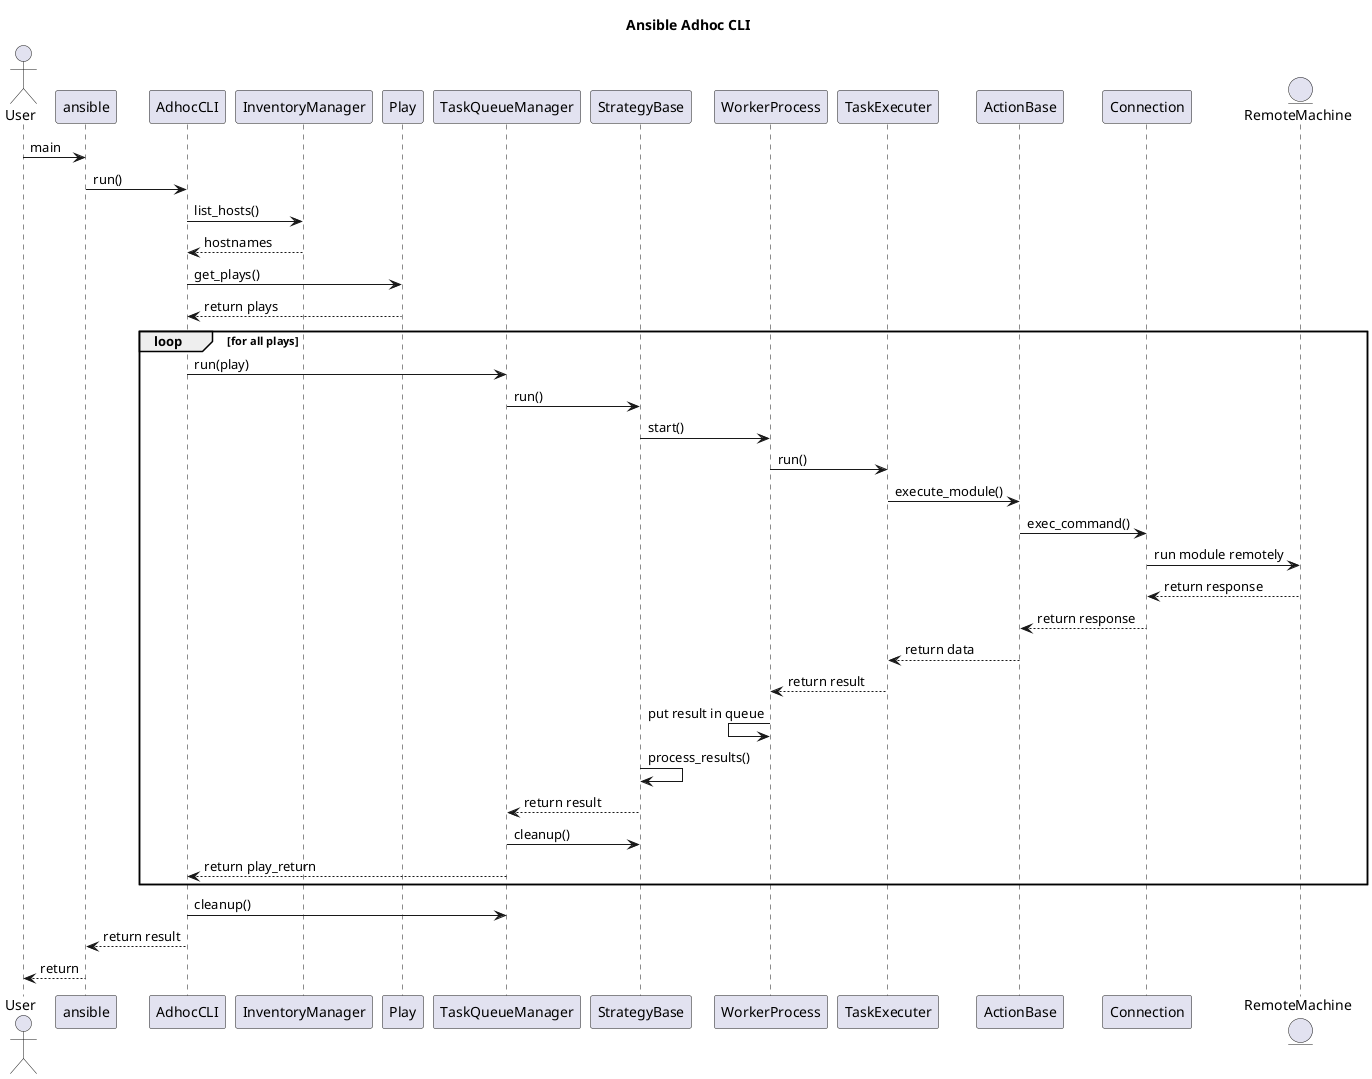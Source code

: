 @startuml

title Ansible Adhoc CLI
actor User
User->ansible: main
ansible->AdhocCLI: run()
AdhocCLI->InventoryManager: list_hosts()
InventoryManager-->AdhocCLI: hostnames
AdhocCLI->Play: get_plays()
Play-->AdhocCLI: return plays
loop for all plays
    AdhocCLI->TaskQueueManager:run(play)
    TaskQueueManager->StrategyBase: run()
    StrategyBase->WorkerProcess: start()
    WorkerProcess->TaskExecuter: run()
    TaskExecuter->ActionBase: execute_module()
    ActionBase -> Connection: exec_command()
    entity RemoteMachine
    Connection->RemoteMachine:run module remotely
    Connection <-- RemoteMachine: return response
    ActionBase <-- Connection: return response
    ActionBase-->TaskExecuter: return data
    TaskExecuter-->WorkerProcess: return result
    WorkerProcess <- WorkerProcess: put result in queue
    StrategyBase->StrategyBase:process_results()
    StrategyBase-->TaskQueueManager: return result
    TaskQueueManager-> StrategyBase: cleanup()
    TaskQueueManager-->AdhocCLI: return play_return
end
AdhocCLI->TaskQueueManager: cleanup()
AdhocCLI-->ansible: return result
ansible-->User: return


@enduml